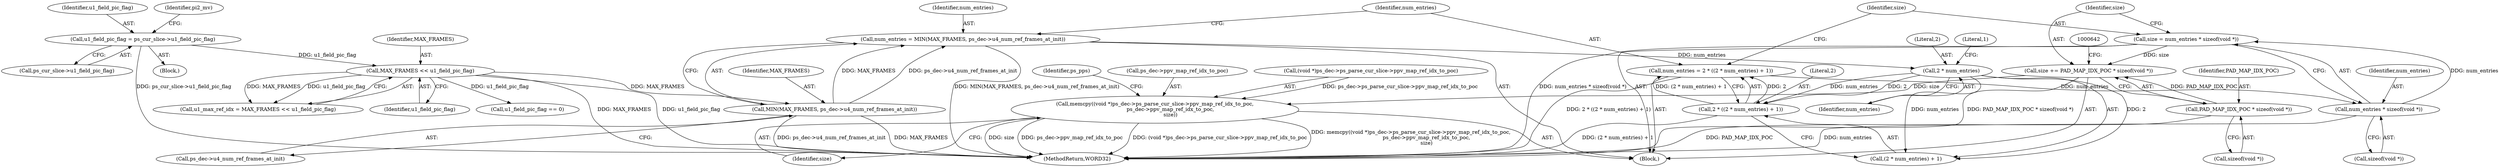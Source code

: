 digraph "0_Android_943323f1d9d3dd5c2634deb26cbe72343ca6b3db_2@API" {
"1000634" [label="(Call,size += PAD_MAP_IDX_POC * sizeof(void *))"];
"1000636" [label="(Call,PAD_MAP_IDX_POC * sizeof(void *))"];
"1000628" [label="(Call,size = num_entries * sizeof(void *))"];
"1000630" [label="(Call,num_entries * sizeof(void *))"];
"1000619" [label="(Call,num_entries = 2 * ((2 * num_entries) + 1))"];
"1000621" [label="(Call,2 * ((2 * num_entries) + 1))"];
"1000624" [label="(Call,2 * num_entries)"];
"1000612" [label="(Call,num_entries = MIN(MAX_FRAMES, ps_dec->u4_num_ref_frames_at_init))"];
"1000614" [label="(Call,MIN(MAX_FRAMES, ps_dec->u4_num_ref_frames_at_init))"];
"1000269" [label="(Call,MAX_FRAMES << u1_field_pic_flag)"];
"1000162" [label="(Call,u1_field_pic_flag = ps_cur_slice->u1_field_pic_flag)"];
"1000640" [label="(Call,memcpy((void *)ps_dec->ps_parse_cur_slice->ppv_map_ref_idx_to_poc,\n                   ps_dec->ppv_map_ref_idx_to_poc,\n                   size))"];
"1000625" [label="(Literal,2)"];
"1000609" [label="(Block,)"];
"1000628" [label="(Call,size = num_entries * sizeof(void *))"];
"1000620" [label="(Identifier,num_entries)"];
"1000267" [label="(Call,u1_max_ref_idx = MAX_FRAMES << u1_field_pic_flag)"];
"1000634" [label="(Call,size += PAD_MAP_IDX_POC * sizeof(void *))"];
"1000162" [label="(Call,u1_field_pic_flag = ps_cur_slice->u1_field_pic_flag)"];
"1000651" [label="(Identifier,size)"];
"1000626" [label="(Identifier,num_entries)"];
"1000174" [label="(Identifier,pi2_mv)"];
"1000654" [label="(Identifier,ps_pps)"];
"1000269" [label="(Call,MAX_FRAMES << u1_field_pic_flag)"];
"1000616" [label="(Call,ps_dec->u4_num_ref_frames_at_init)"];
"1000622" [label="(Literal,2)"];
"1001025" [label="(MethodReturn,WORD32)"];
"1000163" [label="(Identifier,u1_field_pic_flag)"];
"1000627" [label="(Literal,1)"];
"1000270" [label="(Identifier,MAX_FRAMES)"];
"1000635" [label="(Identifier,size)"];
"1000637" [label="(Identifier,PAD_MAP_IDX_POC)"];
"1000271" [label="(Identifier,u1_field_pic_flag)"];
"1000164" [label="(Call,ps_cur_slice->u1_field_pic_flag)"];
"1000648" [label="(Call,ps_dec->ppv_map_ref_idx_to_poc)"];
"1000629" [label="(Identifier,size)"];
"1000614" [label="(Call,MIN(MAX_FRAMES, ps_dec->u4_num_ref_frames_at_init))"];
"1000707" [label="(Call,u1_field_pic_flag == 0)"];
"1000615" [label="(Identifier,MAX_FRAMES)"];
"1000623" [label="(Call,(2 * num_entries) + 1)"];
"1000624" [label="(Call,2 * num_entries)"];
"1000632" [label="(Call,sizeof(void *))"];
"1000638" [label="(Call,sizeof(void *))"];
"1000641" [label="(Call,(void *)ps_dec->ps_parse_cur_slice->ppv_map_ref_idx_to_poc)"];
"1000121" [label="(Block,)"];
"1000619" [label="(Call,num_entries = 2 * ((2 * num_entries) + 1))"];
"1000636" [label="(Call,PAD_MAP_IDX_POC * sizeof(void *))"];
"1000640" [label="(Call,memcpy((void *)ps_dec->ps_parse_cur_slice->ppv_map_ref_idx_to_poc,\n                   ps_dec->ppv_map_ref_idx_to_poc,\n                   size))"];
"1000630" [label="(Call,num_entries * sizeof(void *))"];
"1000613" [label="(Identifier,num_entries)"];
"1000612" [label="(Call,num_entries = MIN(MAX_FRAMES, ps_dec->u4_num_ref_frames_at_init))"];
"1000621" [label="(Call,2 * ((2 * num_entries) + 1))"];
"1000631" [label="(Identifier,num_entries)"];
"1000634" -> "1000609"  [label="AST: "];
"1000634" -> "1000636"  [label="CFG: "];
"1000635" -> "1000634"  [label="AST: "];
"1000636" -> "1000634"  [label="AST: "];
"1000642" -> "1000634"  [label="CFG: "];
"1000634" -> "1001025"  [label="DDG: PAD_MAP_IDX_POC * sizeof(void *)"];
"1000636" -> "1000634"  [label="DDG: PAD_MAP_IDX_POC"];
"1000628" -> "1000634"  [label="DDG: size"];
"1000634" -> "1000640"  [label="DDG: size"];
"1000636" -> "1000638"  [label="CFG: "];
"1000637" -> "1000636"  [label="AST: "];
"1000638" -> "1000636"  [label="AST: "];
"1000636" -> "1001025"  [label="DDG: PAD_MAP_IDX_POC"];
"1000628" -> "1000609"  [label="AST: "];
"1000628" -> "1000630"  [label="CFG: "];
"1000629" -> "1000628"  [label="AST: "];
"1000630" -> "1000628"  [label="AST: "];
"1000635" -> "1000628"  [label="CFG: "];
"1000628" -> "1001025"  [label="DDG: num_entries * sizeof(void *)"];
"1000630" -> "1000628"  [label="DDG: num_entries"];
"1000630" -> "1000632"  [label="CFG: "];
"1000631" -> "1000630"  [label="AST: "];
"1000632" -> "1000630"  [label="AST: "];
"1000630" -> "1001025"  [label="DDG: num_entries"];
"1000619" -> "1000630"  [label="DDG: num_entries"];
"1000619" -> "1000609"  [label="AST: "];
"1000619" -> "1000621"  [label="CFG: "];
"1000620" -> "1000619"  [label="AST: "];
"1000621" -> "1000619"  [label="AST: "];
"1000629" -> "1000619"  [label="CFG: "];
"1000619" -> "1001025"  [label="DDG: 2 * ((2 * num_entries) + 1)"];
"1000621" -> "1000619"  [label="DDG: 2"];
"1000621" -> "1000619"  [label="DDG: (2 * num_entries) + 1"];
"1000621" -> "1000623"  [label="CFG: "];
"1000622" -> "1000621"  [label="AST: "];
"1000623" -> "1000621"  [label="AST: "];
"1000621" -> "1001025"  [label="DDG: (2 * num_entries) + 1"];
"1000624" -> "1000621"  [label="DDG: 2"];
"1000624" -> "1000621"  [label="DDG: num_entries"];
"1000624" -> "1000623"  [label="AST: "];
"1000624" -> "1000626"  [label="CFG: "];
"1000625" -> "1000624"  [label="AST: "];
"1000626" -> "1000624"  [label="AST: "];
"1000627" -> "1000624"  [label="CFG: "];
"1000624" -> "1000623"  [label="DDG: 2"];
"1000624" -> "1000623"  [label="DDG: num_entries"];
"1000612" -> "1000624"  [label="DDG: num_entries"];
"1000612" -> "1000609"  [label="AST: "];
"1000612" -> "1000614"  [label="CFG: "];
"1000613" -> "1000612"  [label="AST: "];
"1000614" -> "1000612"  [label="AST: "];
"1000620" -> "1000612"  [label="CFG: "];
"1000612" -> "1001025"  [label="DDG: MIN(MAX_FRAMES, ps_dec->u4_num_ref_frames_at_init)"];
"1000614" -> "1000612"  [label="DDG: MAX_FRAMES"];
"1000614" -> "1000612"  [label="DDG: ps_dec->u4_num_ref_frames_at_init"];
"1000614" -> "1000616"  [label="CFG: "];
"1000615" -> "1000614"  [label="AST: "];
"1000616" -> "1000614"  [label="AST: "];
"1000614" -> "1001025"  [label="DDG: ps_dec->u4_num_ref_frames_at_init"];
"1000614" -> "1001025"  [label="DDG: MAX_FRAMES"];
"1000269" -> "1000614"  [label="DDG: MAX_FRAMES"];
"1000269" -> "1000267"  [label="AST: "];
"1000269" -> "1000271"  [label="CFG: "];
"1000270" -> "1000269"  [label="AST: "];
"1000271" -> "1000269"  [label="AST: "];
"1000267" -> "1000269"  [label="CFG: "];
"1000269" -> "1001025"  [label="DDG: MAX_FRAMES"];
"1000269" -> "1001025"  [label="DDG: u1_field_pic_flag"];
"1000269" -> "1000267"  [label="DDG: MAX_FRAMES"];
"1000269" -> "1000267"  [label="DDG: u1_field_pic_flag"];
"1000162" -> "1000269"  [label="DDG: u1_field_pic_flag"];
"1000269" -> "1000707"  [label="DDG: u1_field_pic_flag"];
"1000162" -> "1000121"  [label="AST: "];
"1000162" -> "1000164"  [label="CFG: "];
"1000163" -> "1000162"  [label="AST: "];
"1000164" -> "1000162"  [label="AST: "];
"1000174" -> "1000162"  [label="CFG: "];
"1000162" -> "1001025"  [label="DDG: ps_cur_slice->u1_field_pic_flag"];
"1000640" -> "1000609"  [label="AST: "];
"1000640" -> "1000651"  [label="CFG: "];
"1000641" -> "1000640"  [label="AST: "];
"1000648" -> "1000640"  [label="AST: "];
"1000651" -> "1000640"  [label="AST: "];
"1000654" -> "1000640"  [label="CFG: "];
"1000640" -> "1001025"  [label="DDG: (void *)ps_dec->ps_parse_cur_slice->ppv_map_ref_idx_to_poc"];
"1000640" -> "1001025"  [label="DDG: memcpy((void *)ps_dec->ps_parse_cur_slice->ppv_map_ref_idx_to_poc,\n                   ps_dec->ppv_map_ref_idx_to_poc,\n                   size)"];
"1000640" -> "1001025"  [label="DDG: size"];
"1000640" -> "1001025"  [label="DDG: ps_dec->ppv_map_ref_idx_to_poc"];
"1000641" -> "1000640"  [label="DDG: ps_dec->ps_parse_cur_slice->ppv_map_ref_idx_to_poc"];
}
